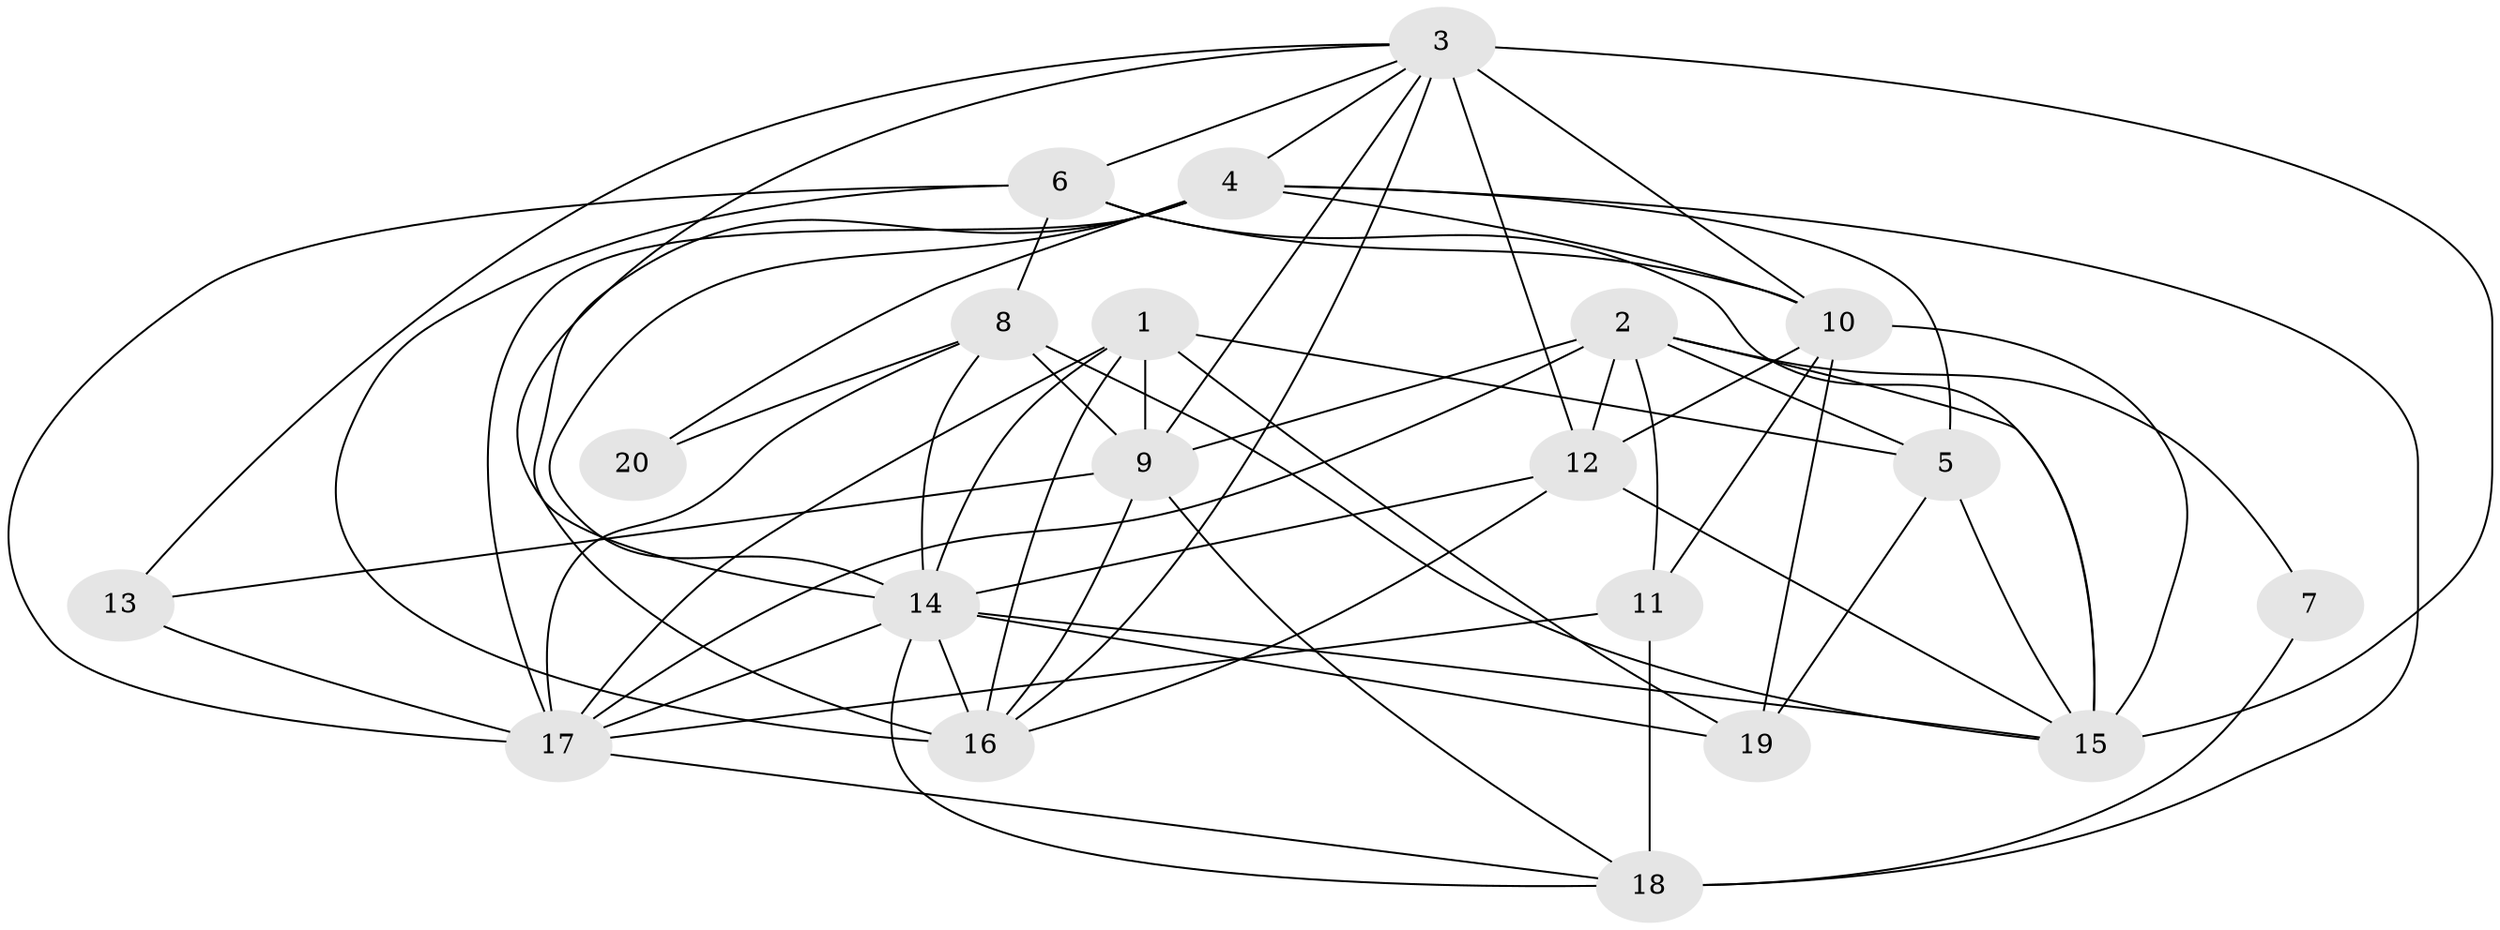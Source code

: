 // original degree distribution, {6: 0.109375, 4: 0.359375, 5: 0.15625, 7: 0.03125, 2: 0.125, 3: 0.21875}
// Generated by graph-tools (version 1.1) at 2025/50/03/04/25 22:50:58]
// undirected, 20 vertices, 61 edges
graph export_dot {
  node [color=gray90,style=filled];
  1;
  2;
  3;
  4;
  5;
  6;
  7;
  8;
  9;
  10;
  11;
  12;
  13;
  14;
  15;
  16;
  17;
  18;
  19;
  20;
  1 -- 5 [weight=1.0];
  1 -- 9 [weight=2.0];
  1 -- 14 [weight=1.0];
  1 -- 16 [weight=1.0];
  1 -- 17 [weight=1.0];
  1 -- 19 [weight=1.0];
  2 -- 5 [weight=1.0];
  2 -- 7 [weight=1.0];
  2 -- 9 [weight=1.0];
  2 -- 11 [weight=1.0];
  2 -- 12 [weight=2.0];
  2 -- 15 [weight=1.0];
  2 -- 17 [weight=1.0];
  3 -- 4 [weight=1.0];
  3 -- 6 [weight=2.0];
  3 -- 9 [weight=1.0];
  3 -- 10 [weight=2.0];
  3 -- 12 [weight=1.0];
  3 -- 13 [weight=1.0];
  3 -- 14 [weight=2.0];
  3 -- 15 [weight=4.0];
  3 -- 16 [weight=1.0];
  4 -- 5 [weight=2.0];
  4 -- 10 [weight=1.0];
  4 -- 14 [weight=1.0];
  4 -- 16 [weight=2.0];
  4 -- 17 [weight=2.0];
  4 -- 18 [weight=2.0];
  4 -- 20 [weight=1.0];
  5 -- 15 [weight=1.0];
  5 -- 19 [weight=1.0];
  6 -- 8 [weight=2.0];
  6 -- 10 [weight=1.0];
  6 -- 15 [weight=1.0];
  6 -- 16 [weight=1.0];
  6 -- 17 [weight=1.0];
  7 -- 18 [weight=1.0];
  8 -- 9 [weight=1.0];
  8 -- 14 [weight=1.0];
  8 -- 15 [weight=2.0];
  8 -- 17 [weight=1.0];
  8 -- 20 [weight=1.0];
  9 -- 13 [weight=2.0];
  9 -- 16 [weight=1.0];
  9 -- 18 [weight=1.0];
  10 -- 11 [weight=1.0];
  10 -- 12 [weight=2.0];
  10 -- 15 [weight=1.0];
  10 -- 19 [weight=2.0];
  11 -- 17 [weight=1.0];
  11 -- 18 [weight=1.0];
  12 -- 14 [weight=1.0];
  12 -- 15 [weight=1.0];
  12 -- 16 [weight=1.0];
  13 -- 17 [weight=1.0];
  14 -- 15 [weight=1.0];
  14 -- 16 [weight=3.0];
  14 -- 17 [weight=1.0];
  14 -- 18 [weight=1.0];
  14 -- 19 [weight=1.0];
  17 -- 18 [weight=1.0];
}
